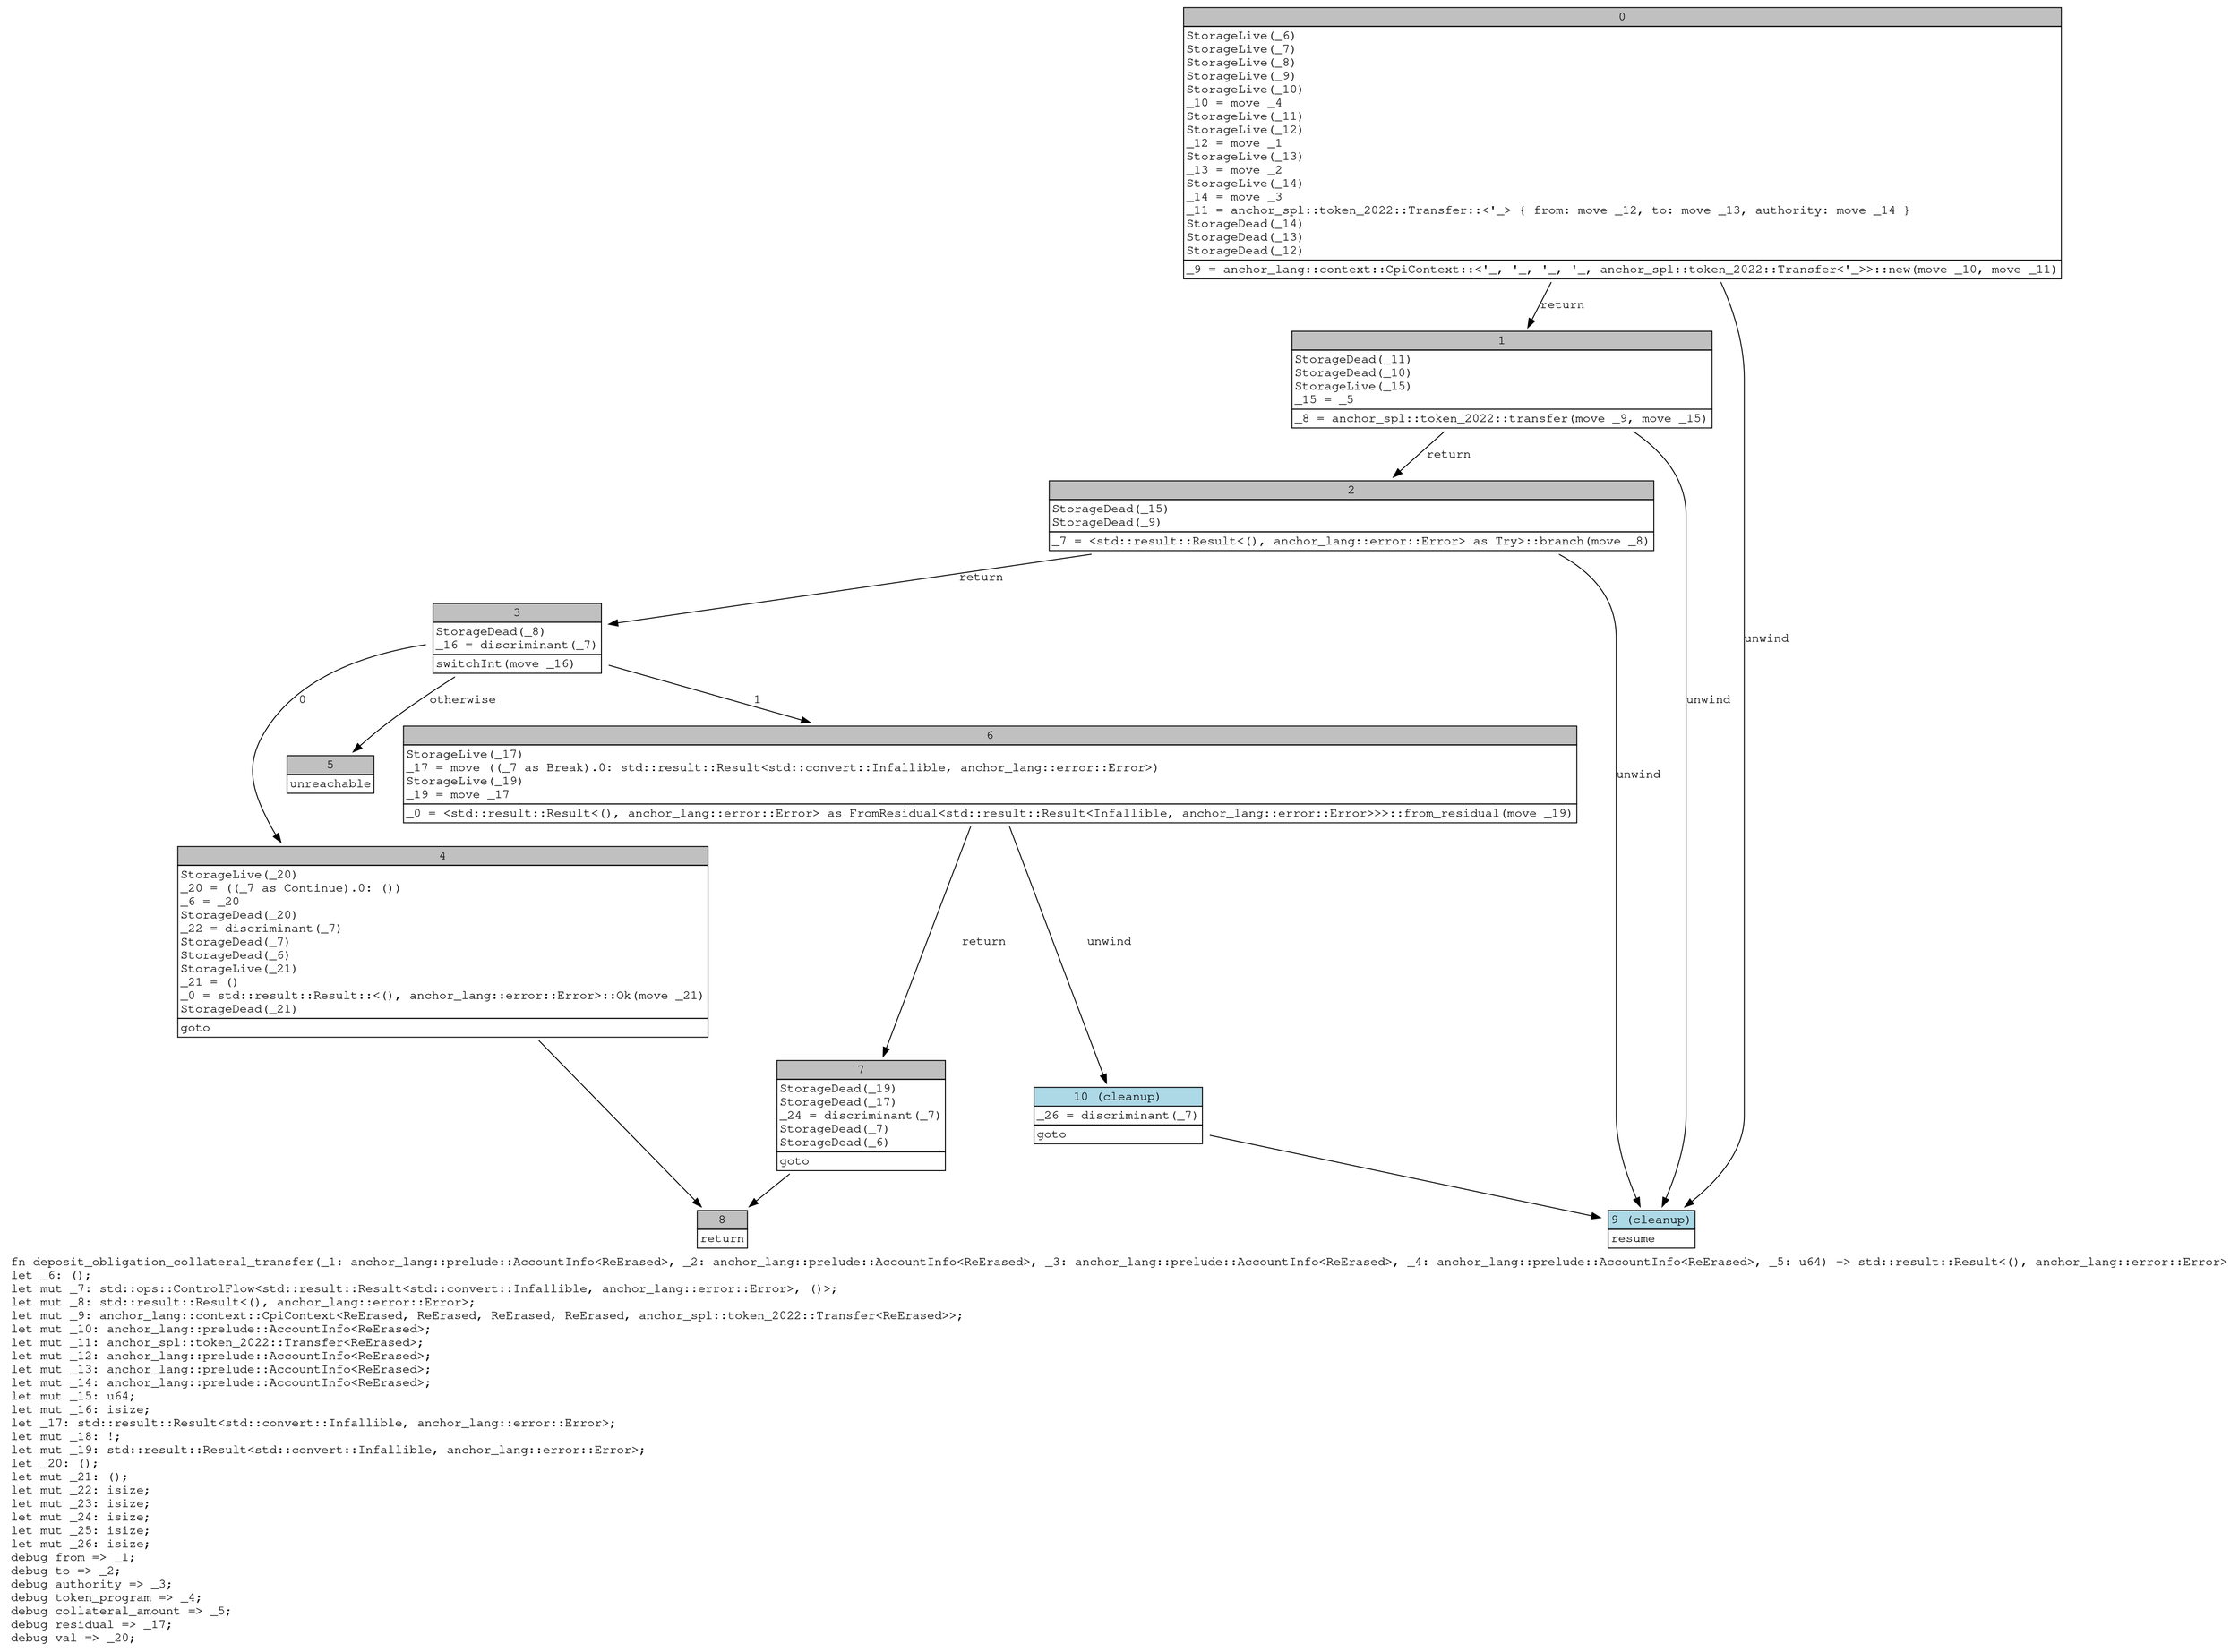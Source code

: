 digraph Mir_0_2797 {
    graph [fontname="Courier, monospace"];
    node [fontname="Courier, monospace"];
    edge [fontname="Courier, monospace"];
    label=<fn deposit_obligation_collateral_transfer(_1: anchor_lang::prelude::AccountInfo&lt;ReErased&gt;, _2: anchor_lang::prelude::AccountInfo&lt;ReErased&gt;, _3: anchor_lang::prelude::AccountInfo&lt;ReErased&gt;, _4: anchor_lang::prelude::AccountInfo&lt;ReErased&gt;, _5: u64) -&gt; std::result::Result&lt;(), anchor_lang::error::Error&gt;<br align="left"/>let _6: ();<br align="left"/>let mut _7: std::ops::ControlFlow&lt;std::result::Result&lt;std::convert::Infallible, anchor_lang::error::Error&gt;, ()&gt;;<br align="left"/>let mut _8: std::result::Result&lt;(), anchor_lang::error::Error&gt;;<br align="left"/>let mut _9: anchor_lang::context::CpiContext&lt;ReErased, ReErased, ReErased, ReErased, anchor_spl::token_2022::Transfer&lt;ReErased&gt;&gt;;<br align="left"/>let mut _10: anchor_lang::prelude::AccountInfo&lt;ReErased&gt;;<br align="left"/>let mut _11: anchor_spl::token_2022::Transfer&lt;ReErased&gt;;<br align="left"/>let mut _12: anchor_lang::prelude::AccountInfo&lt;ReErased&gt;;<br align="left"/>let mut _13: anchor_lang::prelude::AccountInfo&lt;ReErased&gt;;<br align="left"/>let mut _14: anchor_lang::prelude::AccountInfo&lt;ReErased&gt;;<br align="left"/>let mut _15: u64;<br align="left"/>let mut _16: isize;<br align="left"/>let _17: std::result::Result&lt;std::convert::Infallible, anchor_lang::error::Error&gt;;<br align="left"/>let mut _18: !;<br align="left"/>let mut _19: std::result::Result&lt;std::convert::Infallible, anchor_lang::error::Error&gt;;<br align="left"/>let _20: ();<br align="left"/>let mut _21: ();<br align="left"/>let mut _22: isize;<br align="left"/>let mut _23: isize;<br align="left"/>let mut _24: isize;<br align="left"/>let mut _25: isize;<br align="left"/>let mut _26: isize;<br align="left"/>debug from =&gt; _1;<br align="left"/>debug to =&gt; _2;<br align="left"/>debug authority =&gt; _3;<br align="left"/>debug token_program =&gt; _4;<br align="left"/>debug collateral_amount =&gt; _5;<br align="left"/>debug residual =&gt; _17;<br align="left"/>debug val =&gt; _20;<br align="left"/>>;
    bb0__0_2797 [shape="none", label=<<table border="0" cellborder="1" cellspacing="0"><tr><td bgcolor="gray" align="center" colspan="1">0</td></tr><tr><td align="left" balign="left">StorageLive(_6)<br/>StorageLive(_7)<br/>StorageLive(_8)<br/>StorageLive(_9)<br/>StorageLive(_10)<br/>_10 = move _4<br/>StorageLive(_11)<br/>StorageLive(_12)<br/>_12 = move _1<br/>StorageLive(_13)<br/>_13 = move _2<br/>StorageLive(_14)<br/>_14 = move _3<br/>_11 = anchor_spl::token_2022::Transfer::&lt;'_&gt; { from: move _12, to: move _13, authority: move _14 }<br/>StorageDead(_14)<br/>StorageDead(_13)<br/>StorageDead(_12)<br/></td></tr><tr><td align="left">_9 = anchor_lang::context::CpiContext::&lt;'_, '_, '_, '_, anchor_spl::token_2022::Transfer&lt;'_&gt;&gt;::new(move _10, move _11)</td></tr></table>>];
    bb1__0_2797 [shape="none", label=<<table border="0" cellborder="1" cellspacing="0"><tr><td bgcolor="gray" align="center" colspan="1">1</td></tr><tr><td align="left" balign="left">StorageDead(_11)<br/>StorageDead(_10)<br/>StorageLive(_15)<br/>_15 = _5<br/></td></tr><tr><td align="left">_8 = anchor_spl::token_2022::transfer(move _9, move _15)</td></tr></table>>];
    bb2__0_2797 [shape="none", label=<<table border="0" cellborder="1" cellspacing="0"><tr><td bgcolor="gray" align="center" colspan="1">2</td></tr><tr><td align="left" balign="left">StorageDead(_15)<br/>StorageDead(_9)<br/></td></tr><tr><td align="left">_7 = &lt;std::result::Result&lt;(), anchor_lang::error::Error&gt; as Try&gt;::branch(move _8)</td></tr></table>>];
    bb3__0_2797 [shape="none", label=<<table border="0" cellborder="1" cellspacing="0"><tr><td bgcolor="gray" align="center" colspan="1">3</td></tr><tr><td align="left" balign="left">StorageDead(_8)<br/>_16 = discriminant(_7)<br/></td></tr><tr><td align="left">switchInt(move _16)</td></tr></table>>];
    bb4__0_2797 [shape="none", label=<<table border="0" cellborder="1" cellspacing="0"><tr><td bgcolor="gray" align="center" colspan="1">4</td></tr><tr><td align="left" balign="left">StorageLive(_20)<br/>_20 = ((_7 as Continue).0: ())<br/>_6 = _20<br/>StorageDead(_20)<br/>_22 = discriminant(_7)<br/>StorageDead(_7)<br/>StorageDead(_6)<br/>StorageLive(_21)<br/>_21 = ()<br/>_0 = std::result::Result::&lt;(), anchor_lang::error::Error&gt;::Ok(move _21)<br/>StorageDead(_21)<br/></td></tr><tr><td align="left">goto</td></tr></table>>];
    bb5__0_2797 [shape="none", label=<<table border="0" cellborder="1" cellspacing="0"><tr><td bgcolor="gray" align="center" colspan="1">5</td></tr><tr><td align="left">unreachable</td></tr></table>>];
    bb6__0_2797 [shape="none", label=<<table border="0" cellborder="1" cellspacing="0"><tr><td bgcolor="gray" align="center" colspan="1">6</td></tr><tr><td align="left" balign="left">StorageLive(_17)<br/>_17 = move ((_7 as Break).0: std::result::Result&lt;std::convert::Infallible, anchor_lang::error::Error&gt;)<br/>StorageLive(_19)<br/>_19 = move _17<br/></td></tr><tr><td align="left">_0 = &lt;std::result::Result&lt;(), anchor_lang::error::Error&gt; as FromResidual&lt;std::result::Result&lt;Infallible, anchor_lang::error::Error&gt;&gt;&gt;::from_residual(move _19)</td></tr></table>>];
    bb7__0_2797 [shape="none", label=<<table border="0" cellborder="1" cellspacing="0"><tr><td bgcolor="gray" align="center" colspan="1">7</td></tr><tr><td align="left" balign="left">StorageDead(_19)<br/>StorageDead(_17)<br/>_24 = discriminant(_7)<br/>StorageDead(_7)<br/>StorageDead(_6)<br/></td></tr><tr><td align="left">goto</td></tr></table>>];
    bb8__0_2797 [shape="none", label=<<table border="0" cellborder="1" cellspacing="0"><tr><td bgcolor="gray" align="center" colspan="1">8</td></tr><tr><td align="left">return</td></tr></table>>];
    bb9__0_2797 [shape="none", label=<<table border="0" cellborder="1" cellspacing="0"><tr><td bgcolor="lightblue" align="center" colspan="1">9 (cleanup)</td></tr><tr><td align="left">resume</td></tr></table>>];
    bb10__0_2797 [shape="none", label=<<table border="0" cellborder="1" cellspacing="0"><tr><td bgcolor="lightblue" align="center" colspan="1">10 (cleanup)</td></tr><tr><td align="left" balign="left">_26 = discriminant(_7)<br/></td></tr><tr><td align="left">goto</td></tr></table>>];
    bb0__0_2797 -> bb1__0_2797 [label="return"];
    bb0__0_2797 -> bb9__0_2797 [label="unwind"];
    bb1__0_2797 -> bb2__0_2797 [label="return"];
    bb1__0_2797 -> bb9__0_2797 [label="unwind"];
    bb2__0_2797 -> bb3__0_2797 [label="return"];
    bb2__0_2797 -> bb9__0_2797 [label="unwind"];
    bb3__0_2797 -> bb4__0_2797 [label="0"];
    bb3__0_2797 -> bb6__0_2797 [label="1"];
    bb3__0_2797 -> bb5__0_2797 [label="otherwise"];
    bb4__0_2797 -> bb8__0_2797 [label=""];
    bb6__0_2797 -> bb7__0_2797 [label="return"];
    bb6__0_2797 -> bb10__0_2797 [label="unwind"];
    bb7__0_2797 -> bb8__0_2797 [label=""];
    bb10__0_2797 -> bb9__0_2797 [label=""];
}
